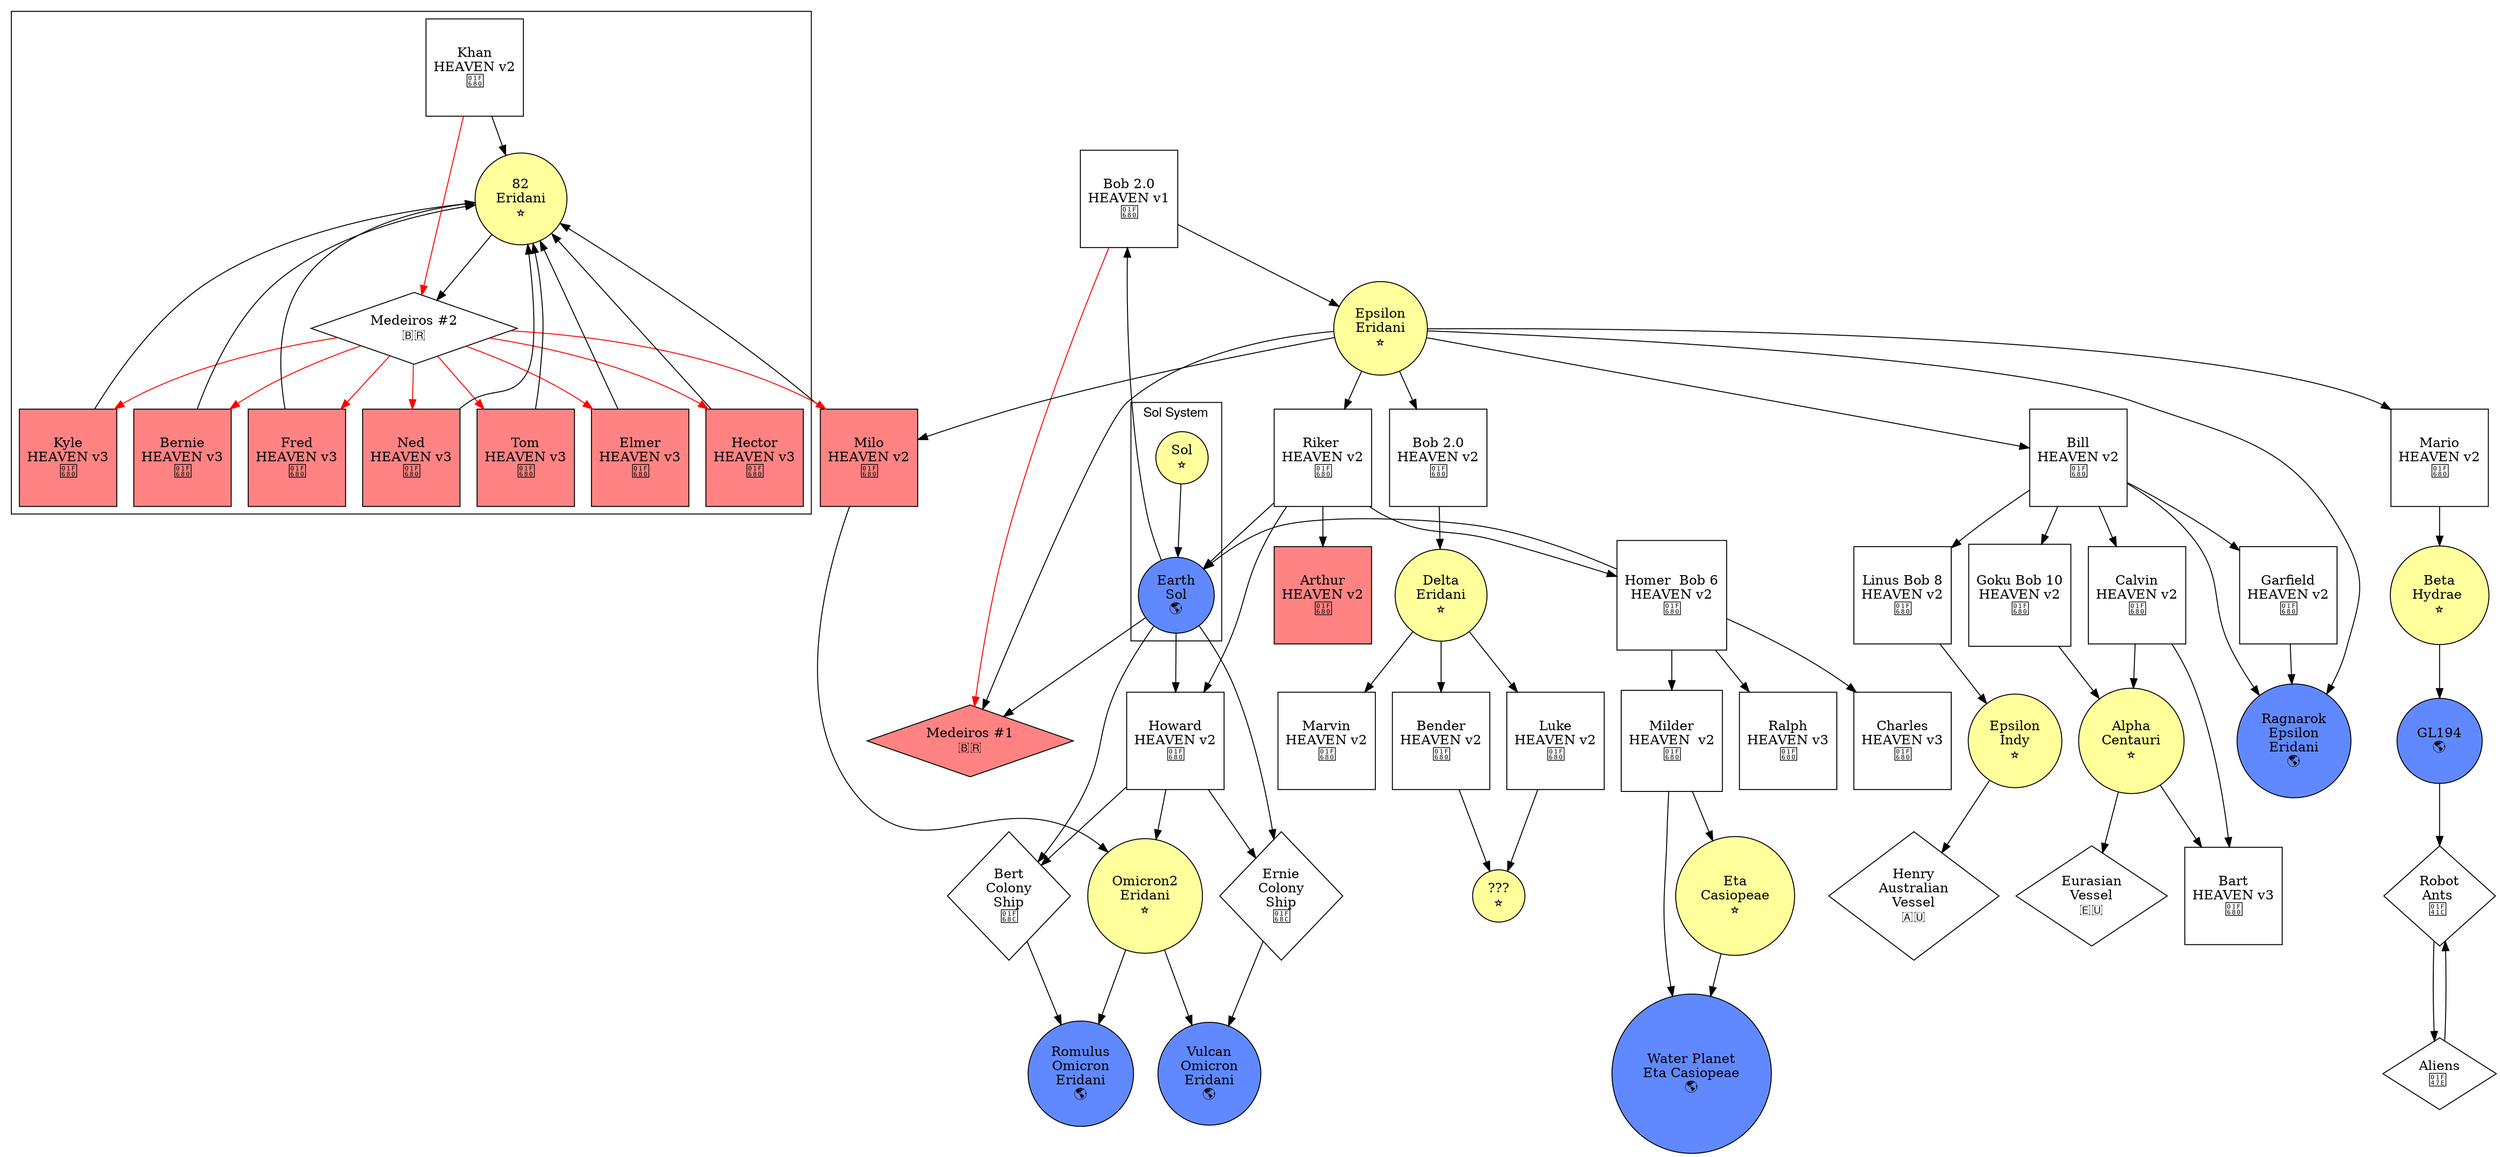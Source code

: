 digraph {
	graph [bb="0 0 2059 1296",
		fontname=HelveticaNeue,
		layout=dot
	];
	node [label="\N"];
	"%1103"	 [fillcolor="0.166667 0.392146 1.000000",
		label="82\nEridani\n⭐️",
		shape=circle,
		style=",filled"];
	"%1137"	 [fillcolor="0.000000 0.486721 1.000000",
		label="Milo\nHEAVEN v2\n🚀",
		shape=square,
		style=",filled"];
	"%1107" -> "%1137"	 [color="0.000000 1.000000 1.000000"];
	"%1113" -> "%1103";
	"%1117" -> "%1103";
	"%1121" -> "%1103";
	"%1125" -> "%1103";
	"%1129" -> "%1103";
	"%1133" -> "%1103";
	"%1137" -> "%1103";
	"%1155"	 [fillcolor="0.166667 0.392146 1.000000",
		label="Omicron2\nEridani\n⭐️",
		shape=circle,
		style=",filled"];
	"%1137" -> "%1155";
	"%1159"	 [fillcolor="0.625000 0.617735 1.000000",
		label="Romulus\nOmicron\nEridani\n🌎",
		shape=circle,
		style=",filled"];
	"%1155" -> "%1159";
	"%1163"	 [fillcolor="0.625000 0.617735 1.000000",
		label="Vulcan\nOmicron\nEridani\n🌎",
		shape=circle,
		style=",filled"];
	"%1155" -> "%1163";
	"%1169"	 [IVPosition="-34,74",
		label="Bob 2.0\nHEAVEN v1\n🚀",
		shape=square];
	"%1167" -> "%1169";
	"%1173"	 [IVPosition="352,970",
		label="Bert\nColony\nShip\n🚌",
		shape=diamond];
	"%1167" -> "%1173";
	"%1177"	 [label="Ernie\nColony\nShip\n🚌",
		shape=diamond];
	"%1167" -> "%1177";
	"%1181"	 [label="Howard\nHEAVEN v2\n🚀",
		shape=square];
	"%1167" -> "%1181";
	"%1185"	 [fillcolor="0.000000 0.486721 1.000000",
		label="Medeiros #1\n🇧🇷",
		shape=diamond,
		style=",filled"];
	"%1167" -> "%1185";
	"%1169" -> "%1185"	 [color="0.000000 1.000000 1.000000"];
	"%1189"	 [IVPosition="68,295",
		fillcolor="0.166667 0.392146 1.000000",
		label="Epsilon\nEridani\n⭐️",
		shape=circle,
		style=",filled"];
	"%1169" -> "%1189";
	"%1173" -> "%1159";
	"%1177" -> "%1163";
	"%1181" -> "%1155";
	"%1181" -> "%1173";
	"%1181" -> "%1177";
	"%1189" -> "%1137";
	"%1189" -> "%1185";
	"%1207"	 [label="Bob 2.0\nHEAVEN v2\n🚀",
		shape=square];
	"%1189" -> "%1207";
	"%1211"	 [label="Riker \nHEAVEN v2\n🚀",
		shape=square];
	"%1189" -> "%1211";
	"%1215"	 [label="Bill\nHEAVEN v2\n🚀",
		shape=square];
	"%1189" -> "%1215";
	"%1219"	 [fillcolor="0.625000 0.617735 1.000000",
		label="Ragnarok\nEpsilon\nEridani\n🌎",
		shape=circle,
		style=",filled"];
	"%1189" -> "%1219";
	"%1223"	 [label="Mario\nHEAVEN v2\n🚀",
		shape=square];
	"%1189" -> "%1223";
	"%1229"	 [fillcolor="0.166667 0.392146 1.000000",
		label="Delta\nEridani\n⭐️",
		shape=circle,
		style=",filled"];
	"%1207" -> "%1229";
	"%1211" -> "%1167";
	"%1211" -> "%1181";
	"%1237"	 [label="Homer  Bob 6\nHEAVEN v2\n🚀",
		shape=square];
	"%1211" -> "%1237";
	"%1241"	 [fillcolor="0.000000 0.486721 1.000000",
		label="Arthur\nHEAVEN v2\n🚀",
		shape=square,
		style=filled];
	"%1211" -> "%1241";
	"%1215" -> "%1219";
	"%1247"	 [label="Linus Bob 8\nHEAVEN v2\n🚀",
		shape=square];
	"%1215" -> "%1247";
	"%1251"	 [label="Garfield\nHEAVEN v2\n🚀",
		shape=square];
	"%1215" -> "%1251";
	"%1255"	 [label="Goku Bob 10\nHEAVEN v2\n🚀",
		shape=square];
	"%1215" -> "%1255";
	"%1259"	 [label="Calvin\nHEAVEN v2\n🚀",
		shape=square];
	"%1215" -> "%1259";
	"%1267"	 [fillcolor="0.166667 0.392146 1.000000",
		label="Beta\nHydrae \n⭐️",
		shape=circle,
		style=",filled"];
	"%1223" -> "%1267";
	"%1271"	 [label="Marvin\nHEAVEN v2\n🚀",
		shape=square];
	"%1229" -> "%1271";
	"%1275"	 [label="Luke\nHEAVEN v2\n🚀",
		shape=square];
	"%1229" -> "%1275";
	"%1279"	 [label="Bender\nHEAVEN v2\n🚀",
		shape=square];
	"%1229" -> "%1279";
	"%1237" -> "%1167";
	"%1285"	 [label="Ralph\nHEAVEN v3\n🚀",
		shape=square];
	"%1237" -> "%1285";
	"%1289"	 [label="Charles\nHEAVEN v3\n🚀",
		shape=square];
	"%1237" -> "%1289";
	"%1293"	 [label="Milder\nHEAVEN  v2\n🚀",
		shape=square];
	"%1237" -> "%1293";
	"%1297"	 [fillcolor="0.166667 0.392146 1.000000",
		label="Epsilon\nIndy\n⭐️",
		shape=circle,
		style=",filled"];
	"%1247" -> "%1297";
	"%1251" -> "%1219";
	"%1303"	 [IVPosition="195,982",
		fillcolor="0.166667 0.392146 1.000000",
		label="Alpha\nCentauri\n⭐️",
		shape=circle,
		style=",filled"];
	"%1255" -> "%1303";
	"%1259" -> "%1303";
	"%1309"	 [label="Bart\nHEAVEN v3\n🚀",
		shape=square];
	"%1259" -> "%1309";
	subgraph "clusterKhan" {
		"%1107"	 [IVPosition="402,1129",
			fillcolor=transparent,
			label="Medeiros #2\n🇧🇷",
			shape=diamond];
		"%1325"	 [label="Khan\nHEAVEN v2\n🚀",
			shape=square];
		"%1113"	 [fillcolor="0.000000 0.486721 1.000000",
			label="Elmer\nHEAVEN v3\n🚀",
			shape=square,
			style=",filled"];
		"%1117"	 [fillcolor="0.000000 0.486721 1.000000",
			label="Hector\nHEAVEN v3\n🚀",
			shape=square,
			style=",filled"];
		"%1121"	 [fillcolor="0.000000 0.486721 1.000000",
			label="Kyle\nHEAVEN v3\n🚀",
			shape=square,
			style=",filled"];
		"%1125"	 [fillcolor="0.000000 0.486721 1.000000",
			label="Bernie\nHEAVEN v3\n🚀",
			shape=square,
			style=",filled"];
		"%1129"	 [fillcolor="0.000000 0.486721 1.000000",
			label="Fred\nHEAVEN v3\n🚀",
			shape=square,
			style=",filled"];
		"%1133"	 [fillcolor="0.000000 0.486721 1.000000",
			label="Ned\nHEAVEN v3\n🚀",
			shape=square,
			style=",filled"];
		"%1101"	 [fillcolor="0.000000 0.486721 1.000000",
			label="Tom\nHEAVEN v3\n🚀",
			shape=square,
			style=",filled"];
			"%1101" -> "%1103";
		"%1103" -> "%1107";
		"%1107" -> "%1101"	 [color="0.000000 1.000000 1.000000"];
		"%1107" -> "%1113"	 [color="0.000000 1.000000 1.000000"];
		"%1107" -> "%1117"	 [color="0.000000 1.000000 1.000000"];
		"%1107" -> "%1121"	 [color="0.000000 1.000000 1.000000"];
		"%1107" -> "%1125"	 [color="0.000000 1.000000 1.000000"];
		"%1107" -> "%1129"	 [color="0.000000 1.000000 1.000000"];
		"%1107" -> "%1133"	 [color="0.000000 1.000000 1.000000"];
	}
	"%1329"	 [IVPosition="1202,293",
		fillcolor="0.625000 0.617735 1.000000",
		label="GL194\n🌎",
		shape=circle,
		style=",filled"];
	"%1267" -> "%1329";
	"%1333"	 [fillcolor="0.166667 0.392146 1.000000",
		label="???\n⭐️",
		shape=circle,
		style=",filled"];
	"%1275" -> "%1333";
	"%1279" -> "%1333";
	"%1339"	 [fillcolor="0.625000 0.617735 1.000000",
		label="Water Planet\nEta Casiopeae\n🌎",
		shape=circle,
		style=",filled"];
	"%1293" -> "%1339";
	"%1343"	 [fillcolor="0.166667 0.392146 1.000000",
		label="Eta\nCasiopeae\n⭐️",
		shape=circle,
		style=",filled"];
	"%1293" -> "%1343";
	"%1347"	 [IVPosition="556,1000",
		label="Henry\nAustralian\nVessel\n🇦🇺",
		shape=diamond];
	"%1297" -> "%1347";
	"%1303" -> "%1309";
	"%1353"	 [IVPosition="441,1136",
		label="Eurasian\nVessel\n🇪🇺",
		shape=diamond];
	"%1303" -> "%1353";
	"%1325" -> "%1103";
	"%1325" -> "%1107"	 [color="0.000000 1.000000 1.000000"];
	"%1361"	 [IVPosition="1051,915",
		label="Robot\nAnts \n🐜 ",
		shape=diamond];
	"%1329" -> "%1361";
	"%1343" -> "%1339";
	"%1367"	 [IVPosition="910,962",
		label="Aliens\n👾 ",
		shape=diamond];
	"%1361" -> "%1367";
	"%1367" -> "%1361";
	subgraph clusterSolSystem  {
		graph [label="Sol System"];
		"%1373"	 [fillcolor="0.166667 0.392146 1.000000",
			label="Sol\n⭐️",
			shape=circle,
			style=",filled"];
		"%1167"	 [IVPosition="-37,-83",
			fillcolor="0.625000 0.617735 1.000000",
			label="Earth\nSol\n🌎",
			shape=circle,
			style=",filled"];
  	"%1373" -> "%1167";
  }
}
